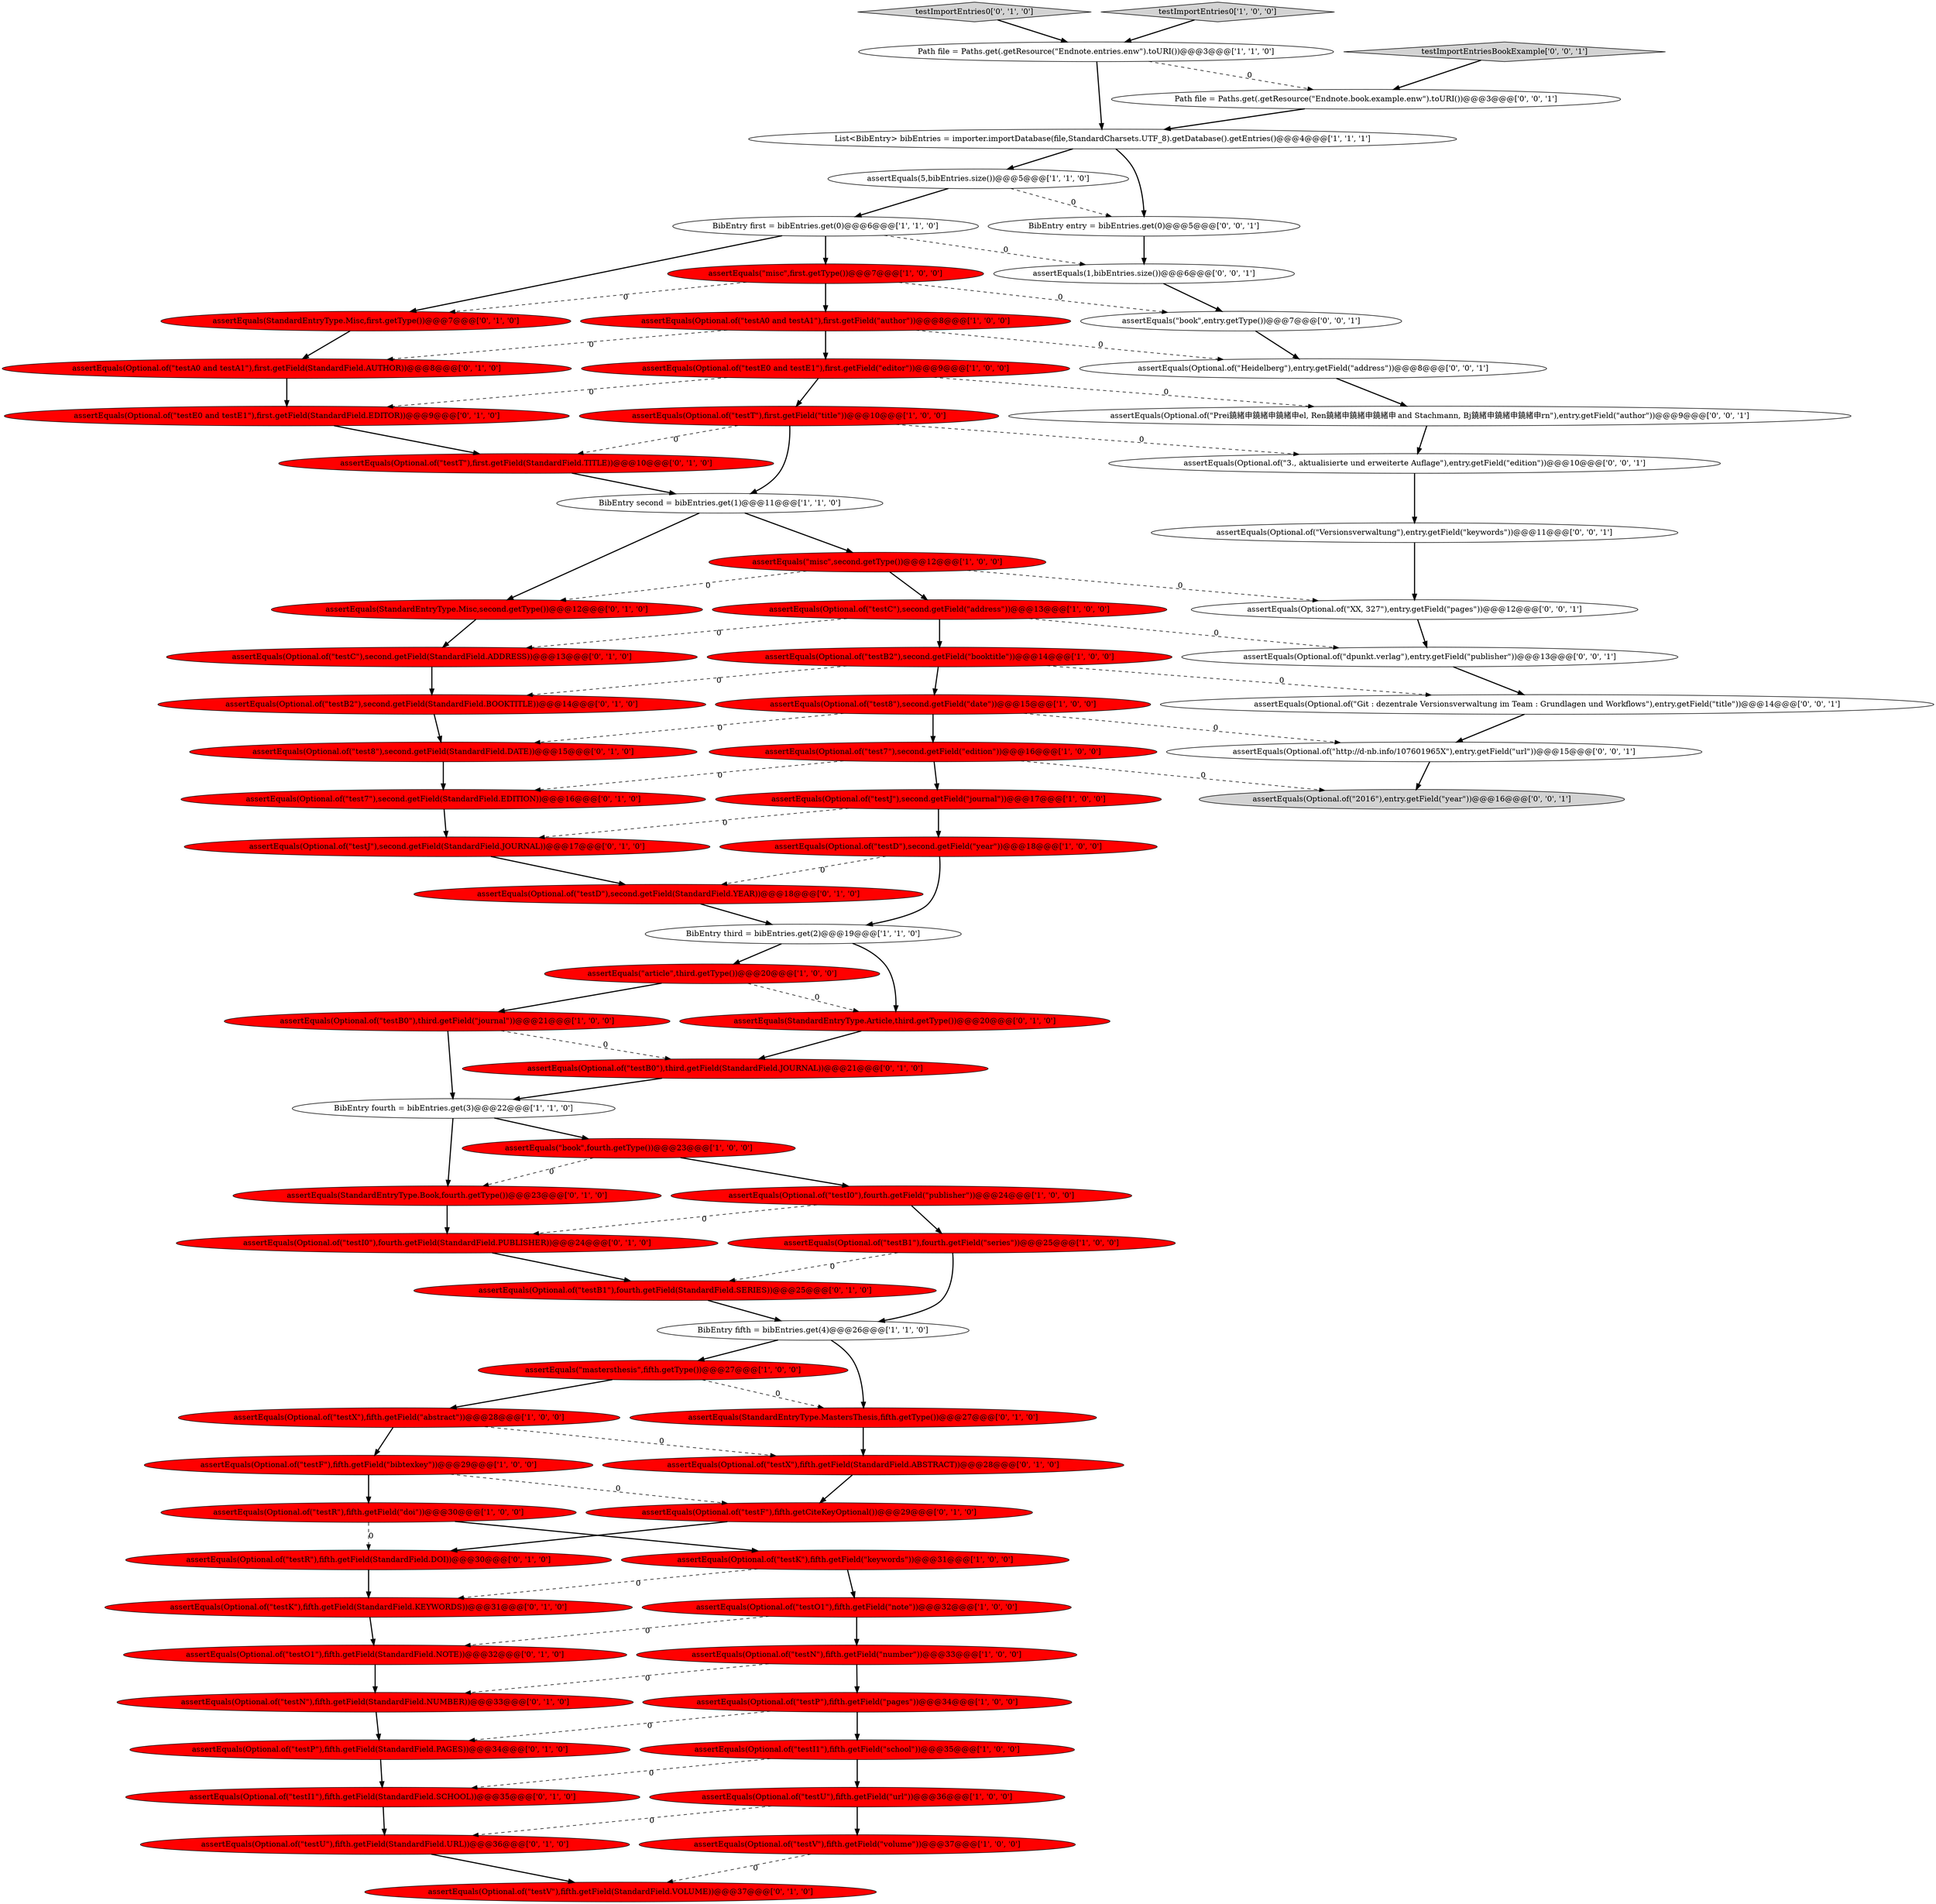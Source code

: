 digraph {
31 [style = filled, label = "BibEntry fourth = bibEntries.get(3)@@@22@@@['1', '1', '0']", fillcolor = white, shape = ellipse image = "AAA0AAABBB1BBB"];
48 [style = filled, label = "assertEquals(Optional.of(\"testE0 and testE1\"),first.getField(StandardField.EDITOR))@@@9@@@['0', '1', '0']", fillcolor = red, shape = ellipse image = "AAA1AAABBB2BBB"];
49 [style = filled, label = "assertEquals(StandardEntryType.Book,fourth.getType())@@@23@@@['0', '1', '0']", fillcolor = red, shape = ellipse image = "AAA1AAABBB2BBB"];
69 [style = filled, label = "BibEntry entry = bibEntries.get(0)@@@5@@@['0', '0', '1']", fillcolor = white, shape = ellipse image = "AAA0AAABBB3BBB"];
30 [style = filled, label = "assertEquals(Optional.of(\"testP\"),fifth.getField(\"pages\"))@@@34@@@['1', '0', '0']", fillcolor = red, shape = ellipse image = "AAA1AAABBB1BBB"];
16 [style = filled, label = "assertEquals(Optional.of(\"testE0 and testE1\"),first.getField(\"editor\"))@@@9@@@['1', '0', '0']", fillcolor = red, shape = ellipse image = "AAA1AAABBB1BBB"];
46 [style = filled, label = "assertEquals(Optional.of(\"testB0\"),third.getField(StandardField.JOURNAL))@@@21@@@['0', '1', '0']", fillcolor = red, shape = ellipse image = "AAA1AAABBB2BBB"];
2 [style = filled, label = "assertEquals(Optional.of(\"testB0\"),third.getField(\"journal\"))@@@21@@@['1', '0', '0']", fillcolor = red, shape = ellipse image = "AAA1AAABBB1BBB"];
72 [style = filled, label = "Path file = Paths.get(.getResource(\"Endnote.book.example.enw\").toURI())@@@3@@@['0', '0', '1']", fillcolor = white, shape = ellipse image = "AAA0AAABBB3BBB"];
21 [style = filled, label = "assertEquals(\"book\",fourth.getType())@@@23@@@['1', '0', '0']", fillcolor = red, shape = ellipse image = "AAA1AAABBB1BBB"];
51 [style = filled, label = "assertEquals(StandardEntryType.Misc,second.getType())@@@12@@@['0', '1', '0']", fillcolor = red, shape = ellipse image = "AAA1AAABBB2BBB"];
38 [style = filled, label = "assertEquals(Optional.of(\"testN\"),fifth.getField(StandardField.NUMBER))@@@33@@@['0', '1', '0']", fillcolor = red, shape = ellipse image = "AAA1AAABBB2BBB"];
42 [style = filled, label = "assertEquals(Optional.of(\"testJ\"),second.getField(StandardField.JOURNAL))@@@17@@@['0', '1', '0']", fillcolor = red, shape = ellipse image = "AAA1AAABBB2BBB"];
66 [style = filled, label = "assertEquals(Optional.of(\"http://d-nb.info/107601965X\"),entry.getField(\"url\"))@@@15@@@['0', '0', '1']", fillcolor = white, shape = ellipse image = "AAA0AAABBB3BBB"];
68 [style = filled, label = "assertEquals(1,bibEntries.size())@@@6@@@['0', '0', '1']", fillcolor = white, shape = ellipse image = "AAA0AAABBB3BBB"];
3 [style = filled, label = "BibEntry fifth = bibEntries.get(4)@@@26@@@['1', '1', '0']", fillcolor = white, shape = ellipse image = "AAA0AAABBB1BBB"];
64 [style = filled, label = "assertEquals(Optional.of(\"XX, 327\"),entry.getField(\"pages\"))@@@12@@@['0', '0', '1']", fillcolor = white, shape = ellipse image = "AAA0AAABBB3BBB"];
41 [style = filled, label = "assertEquals(Optional.of(\"testI1\"),fifth.getField(StandardField.SCHOOL))@@@35@@@['0', '1', '0']", fillcolor = red, shape = ellipse image = "AAA1AAABBB2BBB"];
44 [style = filled, label = "assertEquals(Optional.of(\"testF\"),fifth.getCiteKeyOptional())@@@29@@@['0', '1', '0']", fillcolor = red, shape = ellipse image = "AAA1AAABBB2BBB"];
50 [style = filled, label = "assertEquals(Optional.of(\"testD\"),second.getField(StandardField.YEAR))@@@18@@@['0', '1', '0']", fillcolor = red, shape = ellipse image = "AAA1AAABBB2BBB"];
70 [style = filled, label = "assertEquals(Optional.of(\"3., aktualisierte und erweiterte Auflage\"),entry.getField(\"edition\"))@@@10@@@['0', '0', '1']", fillcolor = white, shape = ellipse image = "AAA0AAABBB3BBB"];
62 [style = filled, label = "assertEquals(Optional.of(\"testC\"),second.getField(StandardField.ADDRESS))@@@13@@@['0', '1', '0']", fillcolor = red, shape = ellipse image = "AAA1AAABBB2BBB"];
59 [style = filled, label = "testImportEntries0['0', '1', '0']", fillcolor = lightgray, shape = diamond image = "AAA0AAABBB2BBB"];
77 [style = filled, label = "assertEquals(Optional.of(\"dpunkt.verlag\"),entry.getField(\"publisher\"))@@@13@@@['0', '0', '1']", fillcolor = white, shape = ellipse image = "AAA0AAABBB3BBB"];
25 [style = filled, label = "BibEntry second = bibEntries.get(1)@@@11@@@['1', '1', '0']", fillcolor = white, shape = ellipse image = "AAA0AAABBB1BBB"];
63 [style = filled, label = "assertEquals(Optional.of(\"testV\"),fifth.getField(StandardField.VOLUME))@@@37@@@['0', '1', '0']", fillcolor = red, shape = ellipse image = "AAA1AAABBB2BBB"];
23 [style = filled, label = "assertEquals(Optional.of(\"testB2\"),second.getField(\"booktitle\"))@@@14@@@['1', '0', '0']", fillcolor = red, shape = ellipse image = "AAA1AAABBB1BBB"];
29 [style = filled, label = "Path file = Paths.get(.getResource(\"Endnote.entries.enw\").toURI())@@@3@@@['1', '1', '0']", fillcolor = white, shape = ellipse image = "AAA0AAABBB1BBB"];
5 [style = filled, label = "assertEquals(Optional.of(\"testD\"),second.getField(\"year\"))@@@18@@@['1', '0', '0']", fillcolor = red, shape = ellipse image = "AAA1AAABBB1BBB"];
27 [style = filled, label = "assertEquals(Optional.of(\"testB1\"),fourth.getField(\"series\"))@@@25@@@['1', '0', '0']", fillcolor = red, shape = ellipse image = "AAA1AAABBB1BBB"];
12 [style = filled, label = "assertEquals(Optional.of(\"test8\"),second.getField(\"date\"))@@@15@@@['1', '0', '0']", fillcolor = red, shape = ellipse image = "AAA1AAABBB1BBB"];
45 [style = filled, label = "assertEquals(Optional.of(\"testT\"),first.getField(StandardField.TITLE))@@@10@@@['0', '1', '0']", fillcolor = red, shape = ellipse image = "AAA1AAABBB2BBB"];
9 [style = filled, label = "assertEquals(Optional.of(\"testI1\"),fifth.getField(\"school\"))@@@35@@@['1', '0', '0']", fillcolor = red, shape = ellipse image = "AAA1AAABBB1BBB"];
65 [style = filled, label = "testImportEntriesBookExample['0', '0', '1']", fillcolor = lightgray, shape = diamond image = "AAA0AAABBB3BBB"];
24 [style = filled, label = "assertEquals(\"mastersthesis\",fifth.getType())@@@27@@@['1', '0', '0']", fillcolor = red, shape = ellipse image = "AAA1AAABBB1BBB"];
40 [style = filled, label = "assertEquals(Optional.of(\"testB1\"),fourth.getField(StandardField.SERIES))@@@25@@@['0', '1', '0']", fillcolor = red, shape = ellipse image = "AAA1AAABBB2BBB"];
74 [style = filled, label = "assertEquals(\"book\",entry.getType())@@@7@@@['0', '0', '1']", fillcolor = white, shape = ellipse image = "AAA0AAABBB3BBB"];
75 [style = filled, label = "assertEquals(Optional.of(\"Heidelberg\"),entry.getField(\"address\"))@@@8@@@['0', '0', '1']", fillcolor = white, shape = ellipse image = "AAA0AAABBB3BBB"];
1 [style = filled, label = "testImportEntries0['1', '0', '0']", fillcolor = lightgray, shape = diamond image = "AAA0AAABBB1BBB"];
28 [style = filled, label = "assertEquals(Optional.of(\"testA0 and testA1\"),first.getField(\"author\"))@@@8@@@['1', '0', '0']", fillcolor = red, shape = ellipse image = "AAA1AAABBB1BBB"];
53 [style = filled, label = "assertEquals(Optional.of(\"testU\"),fifth.getField(StandardField.URL))@@@36@@@['0', '1', '0']", fillcolor = red, shape = ellipse image = "AAA1AAABBB2BBB"];
0 [style = filled, label = "assertEquals(Optional.of(\"testJ\"),second.getField(\"journal\"))@@@17@@@['1', '0', '0']", fillcolor = red, shape = ellipse image = "AAA1AAABBB1BBB"];
35 [style = filled, label = "assertEquals(Optional.of(\"testV\"),fifth.getField(\"volume\"))@@@37@@@['1', '0', '0']", fillcolor = red, shape = ellipse image = "AAA1AAABBB1BBB"];
7 [style = filled, label = "BibEntry third = bibEntries.get(2)@@@19@@@['1', '1', '0']", fillcolor = white, shape = ellipse image = "AAA0AAABBB1BBB"];
54 [style = filled, label = "assertEquals(StandardEntryType.Misc,first.getType())@@@7@@@['0', '1', '0']", fillcolor = red, shape = ellipse image = "AAA1AAABBB2BBB"];
73 [style = filled, label = "assertEquals(Optional.of(\"2016\"),entry.getField(\"year\"))@@@16@@@['0', '0', '1']", fillcolor = lightgray, shape = ellipse image = "AAA0AAABBB3BBB"];
6 [style = filled, label = "assertEquals(Optional.of(\"testO1\"),fifth.getField(\"note\"))@@@32@@@['1', '0', '0']", fillcolor = red, shape = ellipse image = "AAA1AAABBB1BBB"];
60 [style = filled, label = "assertEquals(Optional.of(\"testA0 and testA1\"),first.getField(StandardField.AUTHOR))@@@8@@@['0', '1', '0']", fillcolor = red, shape = ellipse image = "AAA1AAABBB2BBB"];
57 [style = filled, label = "assertEquals(Optional.of(\"testP\"),fifth.getField(StandardField.PAGES))@@@34@@@['0', '1', '0']", fillcolor = red, shape = ellipse image = "AAA1AAABBB2BBB"];
17 [style = filled, label = "assertEquals(\"article\",third.getType())@@@20@@@['1', '0', '0']", fillcolor = red, shape = ellipse image = "AAA1AAABBB1BBB"];
15 [style = filled, label = "assertEquals(5,bibEntries.size())@@@5@@@['1', '1', '0']", fillcolor = white, shape = ellipse image = "AAA0AAABBB1BBB"];
19 [style = filled, label = "assertEquals(Optional.of(\"testK\"),fifth.getField(\"keywords\"))@@@31@@@['1', '0', '0']", fillcolor = red, shape = ellipse image = "AAA1AAABBB1BBB"];
47 [style = filled, label = "assertEquals(Optional.of(\"testX\"),fifth.getField(StandardField.ABSTRACT))@@@28@@@['0', '1', '0']", fillcolor = red, shape = ellipse image = "AAA1AAABBB2BBB"];
13 [style = filled, label = "assertEquals(\"misc\",first.getType())@@@7@@@['1', '0', '0']", fillcolor = red, shape = ellipse image = "AAA1AAABBB1BBB"];
14 [style = filled, label = "assertEquals(Optional.of(\"testN\"),fifth.getField(\"number\"))@@@33@@@['1', '0', '0']", fillcolor = red, shape = ellipse image = "AAA1AAABBB1BBB"];
33 [style = filled, label = "BibEntry first = bibEntries.get(0)@@@6@@@['1', '1', '0']", fillcolor = white, shape = ellipse image = "AAA0AAABBB1BBB"];
76 [style = filled, label = "assertEquals(Optional.of(\"Prei鐃緒申鐃緒申鐃緒申el, Ren鐃緒申鐃緒申鐃緒申 and Stachmann, Bj鐃緒申鐃緒申鐃緒申rn\"),entry.getField(\"author\"))@@@9@@@['0', '0', '1']", fillcolor = white, shape = ellipse image = "AAA0AAABBB3BBB"];
37 [style = filled, label = "assertEquals(Optional.of(\"testR\"),fifth.getField(StandardField.DOI))@@@30@@@['0', '1', '0']", fillcolor = red, shape = ellipse image = "AAA1AAABBB2BBB"];
56 [style = filled, label = "assertEquals(Optional.of(\"testK\"),fifth.getField(StandardField.KEYWORDS))@@@31@@@['0', '1', '0']", fillcolor = red, shape = ellipse image = "AAA1AAABBB2BBB"];
58 [style = filled, label = "assertEquals(Optional.of(\"testO1\"),fifth.getField(StandardField.NOTE))@@@32@@@['0', '1', '0']", fillcolor = red, shape = ellipse image = "AAA1AAABBB2BBB"];
11 [style = filled, label = "List<BibEntry> bibEntries = importer.importDatabase(file,StandardCharsets.UTF_8).getDatabase().getEntries()@@@4@@@['1', '1', '1']", fillcolor = white, shape = ellipse image = "AAA0AAABBB1BBB"];
20 [style = filled, label = "assertEquals(Optional.of(\"testX\"),fifth.getField(\"abstract\"))@@@28@@@['1', '0', '0']", fillcolor = red, shape = ellipse image = "AAA1AAABBB1BBB"];
26 [style = filled, label = "assertEquals(\"misc\",second.getType())@@@12@@@['1', '0', '0']", fillcolor = red, shape = ellipse image = "AAA1AAABBB1BBB"];
36 [style = filled, label = "assertEquals(StandardEntryType.MastersThesis,fifth.getType())@@@27@@@['0', '1', '0']", fillcolor = red, shape = ellipse image = "AAA1AAABBB2BBB"];
10 [style = filled, label = "assertEquals(Optional.of(\"testR\"),fifth.getField(\"doi\"))@@@30@@@['1', '0', '0']", fillcolor = red, shape = ellipse image = "AAA1AAABBB1BBB"];
55 [style = filled, label = "assertEquals(Optional.of(\"test8\"),second.getField(StandardField.DATE))@@@15@@@['0', '1', '0']", fillcolor = red, shape = ellipse image = "AAA1AAABBB2BBB"];
71 [style = filled, label = "assertEquals(Optional.of(\"Versionsverwaltung\"),entry.getField(\"keywords\"))@@@11@@@['0', '0', '1']", fillcolor = white, shape = ellipse image = "AAA0AAABBB3BBB"];
8 [style = filled, label = "assertEquals(Optional.of(\"test7\"),second.getField(\"edition\"))@@@16@@@['1', '0', '0']", fillcolor = red, shape = ellipse image = "AAA1AAABBB1BBB"];
39 [style = filled, label = "assertEquals(Optional.of(\"test7\"),second.getField(StandardField.EDITION))@@@16@@@['0', '1', '0']", fillcolor = red, shape = ellipse image = "AAA1AAABBB2BBB"];
22 [style = filled, label = "assertEquals(Optional.of(\"testU\"),fifth.getField(\"url\"))@@@36@@@['1', '0', '0']", fillcolor = red, shape = ellipse image = "AAA1AAABBB1BBB"];
61 [style = filled, label = "assertEquals(Optional.of(\"testI0\"),fourth.getField(StandardField.PUBLISHER))@@@24@@@['0', '1', '0']", fillcolor = red, shape = ellipse image = "AAA1AAABBB2BBB"];
32 [style = filled, label = "assertEquals(Optional.of(\"testC\"),second.getField(\"address\"))@@@13@@@['1', '0', '0']", fillcolor = red, shape = ellipse image = "AAA1AAABBB1BBB"];
43 [style = filled, label = "assertEquals(Optional.of(\"testB2\"),second.getField(StandardField.BOOKTITLE))@@@14@@@['0', '1', '0']", fillcolor = red, shape = ellipse image = "AAA1AAABBB2BBB"];
52 [style = filled, label = "assertEquals(StandardEntryType.Article,third.getType())@@@20@@@['0', '1', '0']", fillcolor = red, shape = ellipse image = "AAA1AAABBB2BBB"];
18 [style = filled, label = "assertEquals(Optional.of(\"testF\"),fifth.getField(\"bibtexkey\"))@@@29@@@['1', '0', '0']", fillcolor = red, shape = ellipse image = "AAA1AAABBB1BBB"];
4 [style = filled, label = "assertEquals(Optional.of(\"testT\"),first.getField(\"title\"))@@@10@@@['1', '0', '0']", fillcolor = red, shape = ellipse image = "AAA1AAABBB1BBB"];
34 [style = filled, label = "assertEquals(Optional.of(\"testI0\"),fourth.getField(\"publisher\"))@@@24@@@['1', '0', '0']", fillcolor = red, shape = ellipse image = "AAA1AAABBB1BBB"];
67 [style = filled, label = "assertEquals(Optional.of(\"Git : dezentrale Versionsverwaltung im Team : Grundlagen und Workflows\"),entry.getField(\"title\"))@@@14@@@['0', '0', '1']", fillcolor = white, shape = ellipse image = "AAA0AAABBB3BBB"];
8->73 [style = dashed, label="0"];
32->23 [style = bold, label=""];
4->25 [style = bold, label=""];
43->55 [style = bold, label=""];
3->24 [style = bold, label=""];
10->19 [style = bold, label=""];
53->63 [style = bold, label=""];
11->69 [style = bold, label=""];
15->69 [style = dashed, label="0"];
46->31 [style = bold, label=""];
2->46 [style = dashed, label="0"];
31->21 [style = bold, label=""];
69->68 [style = bold, label=""];
57->41 [style = bold, label=""];
7->52 [style = bold, label=""];
64->77 [style = bold, label=""];
17->52 [style = dashed, label="0"];
22->53 [style = dashed, label="0"];
8->0 [style = bold, label=""];
23->43 [style = dashed, label="0"];
4->70 [style = dashed, label="0"];
3->36 [style = bold, label=""];
45->25 [style = bold, label=""];
0->42 [style = dashed, label="0"];
70->71 [style = bold, label=""];
71->64 [style = bold, label=""];
72->11 [style = bold, label=""];
68->74 [style = bold, label=""];
66->73 [style = bold, label=""];
23->12 [style = bold, label=""];
9->41 [style = dashed, label="0"];
13->74 [style = dashed, label="0"];
20->47 [style = dashed, label="0"];
35->63 [style = dashed, label="0"];
25->51 [style = bold, label=""];
2->31 [style = bold, label=""];
12->55 [style = dashed, label="0"];
26->32 [style = bold, label=""];
14->30 [style = bold, label=""];
54->60 [style = bold, label=""];
29->72 [style = dashed, label="0"];
23->67 [style = dashed, label="0"];
12->66 [style = dashed, label="0"];
19->6 [style = bold, label=""];
33->13 [style = bold, label=""];
60->48 [style = bold, label=""];
38->57 [style = bold, label=""];
24->20 [style = bold, label=""];
41->53 [style = bold, label=""];
20->18 [style = bold, label=""];
56->58 [style = bold, label=""];
34->61 [style = dashed, label="0"];
16->48 [style = dashed, label="0"];
62->43 [style = bold, label=""];
17->2 [style = bold, label=""];
65->72 [style = bold, label=""];
40->3 [style = bold, label=""];
25->26 [style = bold, label=""];
32->77 [style = dashed, label="0"];
47->44 [style = bold, label=""];
5->7 [style = bold, label=""];
44->37 [style = bold, label=""];
61->40 [style = bold, label=""];
39->42 [style = bold, label=""];
24->36 [style = dashed, label="0"];
32->62 [style = dashed, label="0"];
27->40 [style = dashed, label="0"];
29->11 [style = bold, label=""];
15->33 [style = bold, label=""];
9->22 [style = bold, label=""];
74->75 [style = bold, label=""];
6->58 [style = dashed, label="0"];
7->17 [style = bold, label=""];
52->46 [style = bold, label=""];
67->66 [style = bold, label=""];
51->62 [style = bold, label=""];
21->34 [style = bold, label=""];
30->9 [style = bold, label=""];
31->49 [style = bold, label=""];
30->57 [style = dashed, label="0"];
55->39 [style = bold, label=""];
49->61 [style = bold, label=""];
16->76 [style = dashed, label="0"];
4->45 [style = dashed, label="0"];
28->60 [style = dashed, label="0"];
58->38 [style = bold, label=""];
18->44 [style = dashed, label="0"];
33->68 [style = dashed, label="0"];
18->10 [style = bold, label=""];
26->64 [style = dashed, label="0"];
12->8 [style = bold, label=""];
14->38 [style = dashed, label="0"];
76->70 [style = bold, label=""];
77->67 [style = bold, label=""];
16->4 [style = bold, label=""];
1->29 [style = bold, label=""];
75->76 [style = bold, label=""];
22->35 [style = bold, label=""];
13->54 [style = dashed, label="0"];
0->5 [style = bold, label=""];
5->50 [style = dashed, label="0"];
36->47 [style = bold, label=""];
26->51 [style = dashed, label="0"];
42->50 [style = bold, label=""];
19->56 [style = dashed, label="0"];
28->75 [style = dashed, label="0"];
27->3 [style = bold, label=""];
50->7 [style = bold, label=""];
28->16 [style = bold, label=""];
11->15 [style = bold, label=""];
6->14 [style = bold, label=""];
48->45 [style = bold, label=""];
59->29 [style = bold, label=""];
8->39 [style = dashed, label="0"];
10->37 [style = dashed, label="0"];
21->49 [style = dashed, label="0"];
33->54 [style = bold, label=""];
13->28 [style = bold, label=""];
34->27 [style = bold, label=""];
37->56 [style = bold, label=""];
}
